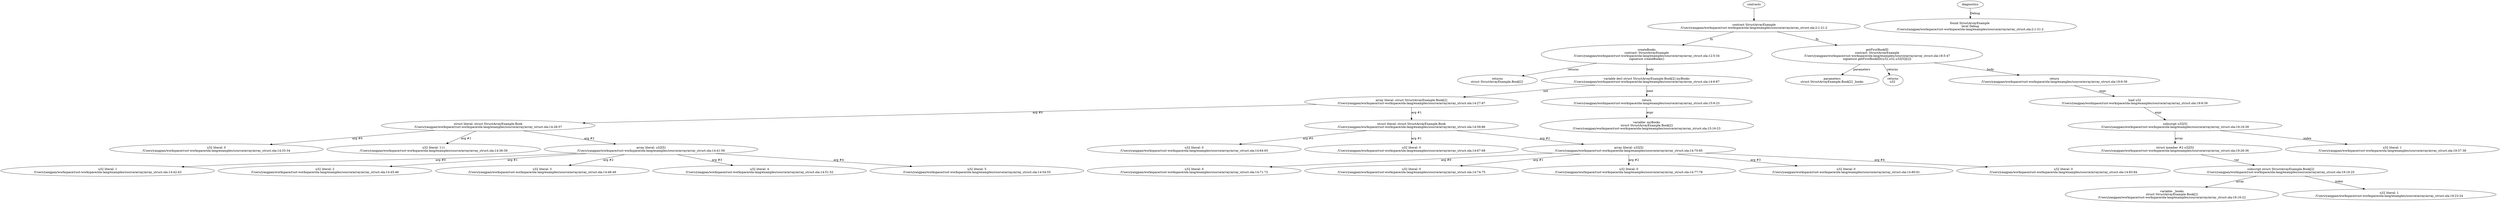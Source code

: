 strict digraph "/Users/yangpan/workspace/rust-workspace/ola-lang/examples/source/array/array_struct.ola" {
	contract [label="contract StructArrayExample\n/Users/yangpan/workspace/rust-workspace/ola-lang/examples/source/array/array_struct.ola:2:1-21:2"]
	createBooks [label="createBooks\ncontract: StructArrayExample\n/Users/yangpan/workspace/rust-workspace/ola-lang/examples/source/array/array_struct.ola:12:5-34\nsignature createBooks()"]
	returns [label="returns\nstruct StructArrayExample.Book[2] "]
	var_decl [label="variable decl struct StructArrayExample.Book[2] myBooks\n/Users/yangpan/workspace/rust-workspace/ola-lang/examples/source/array/array_struct.ola:14:9-87"]
	array_literal [label="array literal: struct StructArrayExample.Book[2]\n/Users/yangpan/workspace/rust-workspace/ola-lang/examples/source/array/array_struct.ola:14:27-87"]
	struct_literal [label="struct literal: struct StructArrayExample.Book\n/Users/yangpan/workspace/rust-workspace/ola-lang/examples/source/array/array_struct.ola:14:28-57"]
	number_literal [label="u32 literal: 0\n/Users/yangpan/workspace/rust-workspace/ola-lang/examples/source/array/array_struct.ola:14:33-34"]
	number_literal_8 [label="u32 literal: 111\n/Users/yangpan/workspace/rust-workspace/ola-lang/examples/source/array/array_struct.ola:14:36-39"]
	array_literal_9 [label="array literal: u32[5]\n/Users/yangpan/workspace/rust-workspace/ola-lang/examples/source/array/array_struct.ola:14:41-56"]
	number_literal_10 [label="u32 literal: 1\n/Users/yangpan/workspace/rust-workspace/ola-lang/examples/source/array/array_struct.ola:14:42-43"]
	number_literal_11 [label="u32 literal: 2\n/Users/yangpan/workspace/rust-workspace/ola-lang/examples/source/array/array_struct.ola:14:45-46"]
	number_literal_12 [label="u32 literal: 3\n/Users/yangpan/workspace/rust-workspace/ola-lang/examples/source/array/array_struct.ola:14:48-49"]
	number_literal_13 [label="u32 literal: 4\n/Users/yangpan/workspace/rust-workspace/ola-lang/examples/source/array/array_struct.ola:14:51-52"]
	number_literal_14 [label="u32 literal: 5\n/Users/yangpan/workspace/rust-workspace/ola-lang/examples/source/array/array_struct.ola:14:54-55"]
	struct_literal_15 [label="struct literal: struct StructArrayExample.Book\n/Users/yangpan/workspace/rust-workspace/ola-lang/examples/source/array/array_struct.ola:14:59-86"]
	number_literal_16 [label="u32 literal: 0\n/Users/yangpan/workspace/rust-workspace/ola-lang/examples/source/array/array_struct.ola:14:64-65"]
	number_literal_17 [label="u32 literal: 0\n/Users/yangpan/workspace/rust-workspace/ola-lang/examples/source/array/array_struct.ola:14:67-68"]
	array_literal_18 [label="array literal: u32[5]\n/Users/yangpan/workspace/rust-workspace/ola-lang/examples/source/array/array_struct.ola:14:70-85"]
	number_literal_19 [label="u32 literal: 0\n/Users/yangpan/workspace/rust-workspace/ola-lang/examples/source/array/array_struct.ola:14:71-72"]
	number_literal_20 [label="u32 literal: 0\n/Users/yangpan/workspace/rust-workspace/ola-lang/examples/source/array/array_struct.ola:14:74-75"]
	number_literal_21 [label="u32 literal: 0\n/Users/yangpan/workspace/rust-workspace/ola-lang/examples/source/array/array_struct.ola:14:77-78"]
	number_literal_22 [label="u32 literal: 0\n/Users/yangpan/workspace/rust-workspace/ola-lang/examples/source/array/array_struct.ola:14:80-81"]
	number_literal_23 [label="u32 literal: 0\n/Users/yangpan/workspace/rust-workspace/ola-lang/examples/source/array/array_struct.ola:14:83-84"]
	return [label="return\n/Users/yangpan/workspace/rust-workspace/ola-lang/examples/source/array/array_struct.ola:15:9-23"]
	variable [label="variable: myBooks\nstruct StructArrayExample.Book[2]\n/Users/yangpan/workspace/rust-workspace/ola-lang/examples/source/array/array_struct.ola:15:16-23"]
	getFirstBookID [label="getFirstBookID\ncontract: StructArrayExample\n/Users/yangpan/workspace/rust-workspace/ola-lang/examples/source/array/array_struct.ola:18:5-47\nsignature getFirstBookID((u32,u32,u32[5])[2])"]
	parameters [label="parameters\nstruct StructArrayExample.Book[2] _books"]
	returns_28 [label="returns\nu32 "]
	return_29 [label="return\n/Users/yangpan/workspace/rust-workspace/ola-lang/examples/source/array/array_struct.ola:19:9-39"]
	load [label="load u32\n/Users/yangpan/workspace/rust-workspace/ola-lang/examples/source/array/array_struct.ola:19:9-39"]
	subscript [label="subscript u32[5]\n/Users/yangpan/workspace/rust-workspace/ola-lang/examples/source/array/array_struct.ola:19:16-39"]
	structmember [label="struct member #2 u32[5]\n/Users/yangpan/workspace/rust-workspace/ola-lang/examples/source/array/array_struct.ola:19:26-36"]
	subscript_33 [label="subscript struct StructArrayExample.Book[2]\n/Users/yangpan/workspace/rust-workspace/ola-lang/examples/source/array/array_struct.ola:19:16-25"]
	variable_34 [label="variable: _books\nstruct StructArrayExample.Book[2]\n/Users/yangpan/workspace/rust-workspace/ola-lang/examples/source/array/array_struct.ola:19:16-22"]
	number_literal_35 [label="u32 literal: 1\n/Users/yangpan/workspace/rust-workspace/ola-lang/examples/source/array/array_struct.ola:19:23-24"]
	number_literal_36 [label="u32 literal: 1\n/Users/yangpan/workspace/rust-workspace/ola-lang/examples/source/array/array_struct.ola:19:37-38"]
	diagnostic [label="found StructArrayExample \nlevel Debug\n/Users/yangpan/workspace/rust-workspace/ola-lang/examples/source/array/array_struct.ola:2:1-21:2"]
	contracts -> contract
	contract -> createBooks [label="fn"]
	createBooks -> returns [label="returns"]
	createBooks -> var_decl [label="body"]
	var_decl -> array_literal [label="init"]
	array_literal -> struct_literal [label="arg #0"]
	struct_literal -> number_literal [label="arg #0"]
	struct_literal -> number_literal_8 [label="arg #1"]
	struct_literal -> array_literal_9 [label="arg #2"]
	array_literal_9 -> number_literal_10 [label="arg #0"]
	array_literal_9 -> number_literal_11 [label="arg #1"]
	array_literal_9 -> number_literal_12 [label="arg #2"]
	array_literal_9 -> number_literal_13 [label="arg #3"]
	array_literal_9 -> number_literal_14 [label="arg #4"]
	array_literal -> struct_literal_15 [label="arg #1"]
	struct_literal_15 -> number_literal_16 [label="arg #0"]
	struct_literal_15 -> number_literal_17 [label="arg #1"]
	struct_literal_15 -> array_literal_18 [label="arg #2"]
	array_literal_18 -> number_literal_19 [label="arg #0"]
	array_literal_18 -> number_literal_20 [label="arg #1"]
	array_literal_18 -> number_literal_21 [label="arg #2"]
	array_literal_18 -> number_literal_22 [label="arg #3"]
	array_literal_18 -> number_literal_23 [label="arg #4"]
	var_decl -> return [label="next"]
	return -> variable [label="expr"]
	contract -> getFirstBookID [label="fn"]
	getFirstBookID -> parameters [label="parameters"]
	getFirstBookID -> returns_28 [label="returns"]
	getFirstBookID -> return_29 [label="body"]
	return_29 -> load [label="expr"]
	load -> subscript [label="expr"]
	subscript -> structmember [label="array"]
	structmember -> subscript_33 [label="var"]
	subscript_33 -> variable_34 [label="array"]
	subscript_33 -> number_literal_35 [label="index"]
	subscript -> number_literal_36 [label="index"]
	diagnostics -> diagnostic [label="Debug"]
}
